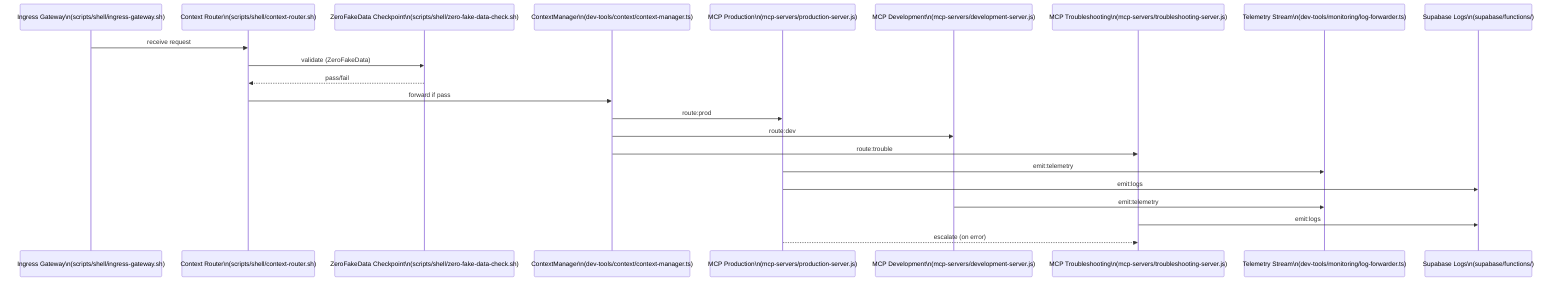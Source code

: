 ---
id: mcp-routing-sequence
intent: "MCP Routing Sequence: Ingress → ContextManager → MCP → Telemetry with ZeroFakeData validation."
context: |
  Sequence diagram showing the stepwise flow from ingress through context validation, routing, MCP invocation, and telemetry emission. Highlights the ZeroFakeData checkpoint and all major agentic handoffs.
---
sequenceDiagram
    participant INGRESS as Ingress Gateway\n(scripts/shell/ingress-gateway.sh)
    participant ROUTER as Context Router\n(scripts/shell/context-router.sh)
    participant ZFD as ZeroFakeData Checkpoint\n(scripts/shell/zero-fake-data-check.sh)
    participant CTX_MGR as ContextManager\n(dev-tools/context/context-manager.ts)
    participant MCP_PROD as MCP Production\n(mcp-servers/production-server.js)
    participant MCP_DEV as MCP Development\n(mcp-servers/development-server.js)
    participant MCP_TROUBLE as MCP Troubleshooting\n(mcp-servers/troubleshooting-server.js)
    participant TELEMETRY_STREAM as Telemetry Stream\n(dev-tools/monitoring/log-forwarder.ts)
    participant SUPABASE as Supabase Logs\n(supabase/functions/)

    INGRESS->>ROUTER: receive request
    ROUTER->>ZFD: validate (ZeroFakeData)
    ZFD-->>ROUTER: pass/fail
    ROUTER->>CTX_MGR: forward if pass
    CTX_MGR->>MCP_PROD: route:prod
    CTX_MGR->>MCP_DEV: route:dev
    CTX_MGR->>MCP_TROUBLE: route:trouble
    MCP_PROD->>TELEMETRY_STREAM: emit:telemetry
    MCP_PROD->>SUPABASE: emit:logs
    MCP_DEV->>TELEMETRY_STREAM: emit:telemetry
    MCP_TROUBLE->>SUPABASE: emit:logs
    MCP_PROD-->>MCP_TROUBLE: escalate (on error)